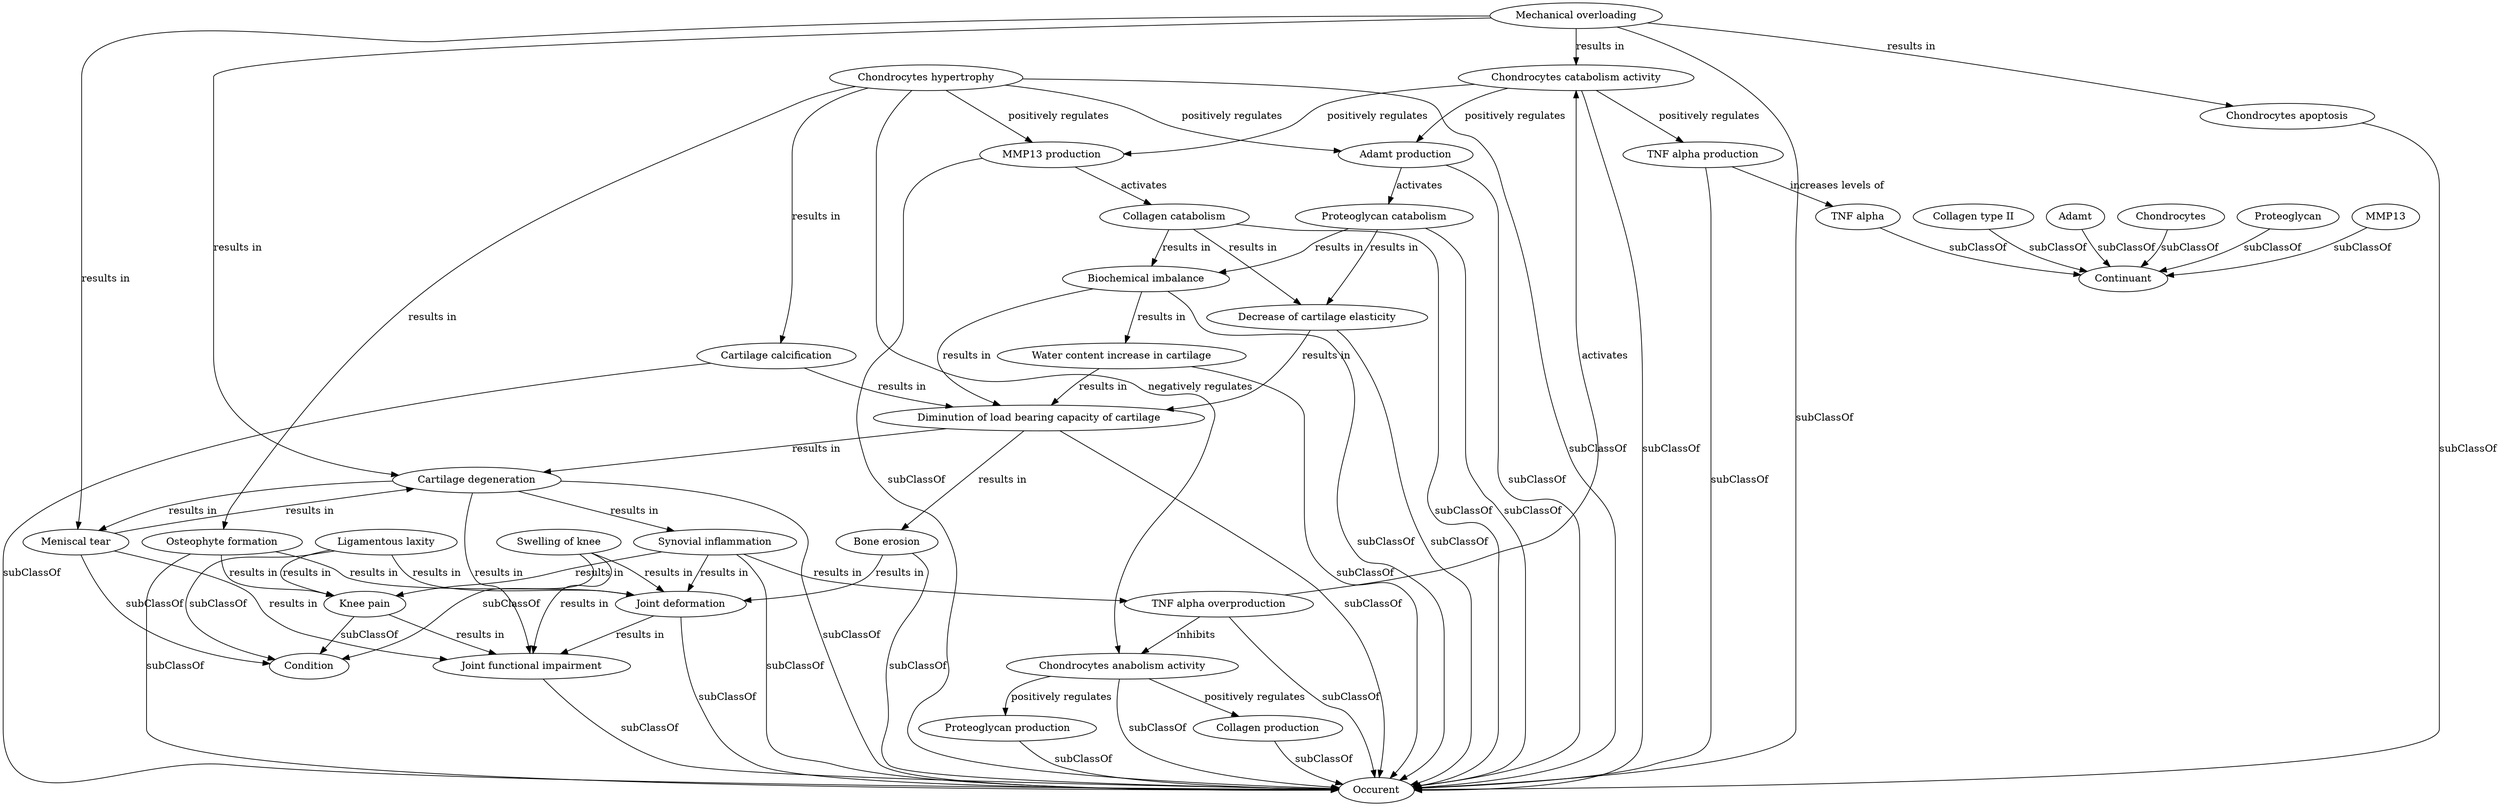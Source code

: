 digraph g {
"http://plumdeq.xyz/ontologies/hypothesis/Joint_functional_impairment" [label="Joint functional impairment"] ;
"http://plumdeq.xyz/ontologies/hypothesis/Mechanical_overloading" [label="Mechanical overloading"] ;
"http://plumdeq.xyz/ontologies/hypothesis/Bone_erosion" [label="Bone erosion"] ;
"http://plumdeq.xyz/ontologies/hypothesis/Adamt_production" [label="Adamt production"] ;
"http://plumdeq.xyz/ontologies/hypothesis/Chondrocytes_catabolism_activity" [label="Chondrocytes catabolism activity"] ;
"http://plumdeq.xyz/ontologies/hypothesis/TNF_alpha" [label="TNF alpha"] ;
"http://plumdeq.xyz/ontologies/hypothesis/Chondrocytes_hypertrophy" [label="Chondrocytes hypertrophy"] ;
"http://plumdeq.xyz/ontologies/hypothesis/Osteophyte_formation" [label="Osteophyte formation"] ;
"http://plumdeq.xyz/ontologies/hypothesis/Diminution_of_load_bearing_capacity_of_cartilage" [label="Diminution of load bearing capacity of cartilage"] ;
"http://plumdeq.xyz/ontologies/hypothesis/TNF_alpha_overproduction" [label="TNF alpha overproduction"] ;
"http://plumdeq.xyz/ontologies/hypothesis/Cartilage_calcification" [label="Cartilage calcification"] ;
"http://plumdeq.xyz/ontologies/hypothesis/Collagen_type_II" [label="Collagen type II"] ;
"http://plumdeq.xyz/ontologies/hypothesis/Collagen_production" [label="Collagen production"] ;
"http://plumdeq.xyz/ontologies/hypothesis/Continuant" [label="Continuant"] ;
"http://plumdeq.xyz/ontologies/hypothesis/Meniscal_tear" [label="Meniscal tear"] ;
"http://plumdeq.xyz/ontologies/hypothesis/Swelling_of_knee" [label="Swelling of knee"] ;
"http://plumdeq.xyz/ontologies/hypothesis/Chondrocytes_anabolism_activity" [label="Chondrocytes anabolism activity"] ;
"http://plumdeq.xyz/ontologies/hypothesis/Adamt" [label="Adamt"] ;
"http://plumdeq.xyz/ontologies/hypothesis/Chondrocytes" [label="Chondrocytes"] ;
"http://plumdeq.xyz/ontologies/hypothesis/TNF_alpha_production" [label="TNF alpha production"] ;
"http://plumdeq.xyz/ontologies/hypothesis/Water_content_increase_in_cartilage" [label="Water content increase in cartilage"] ;
"http://plumdeq.xyz/ontologies/hypothesis/Condition" [label="Condition"] ;
"http://plumdeq.xyz/ontologies/hypothesis/Proteoglycan" [label="Proteoglycan"] ;
"http://plumdeq.xyz/ontologies/hypothesis/Synovial_inflammation" [label="Synovial inflammation"] ;
"http://plumdeq.xyz/ontologies/hypothesis/MMP13" [label="MMP13"] ;
"http://plumdeq.xyz/ontologies/hypothesis/Collagen_catabolism" [label="Collagen catabolism"] ;
"http://plumdeq.xyz/ontologies/hypothesis/Joint_deformation" [label="Joint deformation"] ;
"http://plumdeq.xyz/ontologies/hypothesis/Occurent" [label="Occurent"] ;
"http://plumdeq.xyz/ontologies/hypothesis/Proteoglycan_catabolism" [label="Proteoglycan catabolism"] ;
"http://plumdeq.xyz/ontologies/hypothesis/Cartilage_degeneration" [label="Cartilage degeneration"] ;
"http://plumdeq.xyz/ontologies/hypothesis/Ligamentous_laxity" [label="Ligamentous laxity"] ;
"http://plumdeq.xyz/ontologies/hypothesis/MMP13_production" [label="MMP13 production"] ;
"http://plumdeq.xyz/ontologies/hypothesis/Biochemical_imbalance" [label="Biochemical imbalance"] ;
"http://plumdeq.xyz/ontologies/hypothesis/Decrease_of_cartilage_elasticity" [label="Decrease of cartilage elasticity"] ;
"http://plumdeq.xyz/ontologies/hypothesis/Proteoglycan_production" [label="Proteoglycan production"] ;
"http://plumdeq.xyz/ontologies/hypothesis/Knee_pain" [label="Knee pain"] ;
"http://plumdeq.xyz/ontologies/hypothesis/Chondrocytes_apoptosis" [label="Chondrocytes apoptosis"] ;
"http://plumdeq.xyz/ontologies/hypothesis/Joint_functional_impairment" -> "http://plumdeq.xyz/ontologies/hypothesis/Occurent" [label="subClassOf"] ;
"http://plumdeq.xyz/ontologies/hypothesis/Mechanical_overloading" -> "http://plumdeq.xyz/ontologies/hypothesis/Cartilage_degeneration" [label="results in"] ;
"http://plumdeq.xyz/ontologies/hypothesis/Mechanical_overloading" -> "http://plumdeq.xyz/ontologies/hypothesis/Chondrocytes_catabolism_activity" [label="results in"] ;
"http://plumdeq.xyz/ontologies/hypothesis/Mechanical_overloading" -> "http://plumdeq.xyz/ontologies/hypothesis/Meniscal_tear" [label="results in"] ;
"http://plumdeq.xyz/ontologies/hypothesis/Mechanical_overloading" -> "http://plumdeq.xyz/ontologies/hypothesis/Chondrocytes_apoptosis" [label="results in"] ;
"http://plumdeq.xyz/ontologies/hypothesis/Mechanical_overloading" -> "http://plumdeq.xyz/ontologies/hypothesis/Occurent" [label="subClassOf"] ;
"http://plumdeq.xyz/ontologies/hypothesis/Bone_erosion" -> "http://plumdeq.xyz/ontologies/hypothesis/Joint_deformation" [label="results in"] ;
"http://plumdeq.xyz/ontologies/hypothesis/Bone_erosion" -> "http://plumdeq.xyz/ontologies/hypothesis/Occurent" [label="subClassOf"] ;
"http://plumdeq.xyz/ontologies/hypothesis/Adamt_production" -> "http://plumdeq.xyz/ontologies/hypothesis/Proteoglycan_catabolism" [label="activates"] ;
"http://plumdeq.xyz/ontologies/hypothesis/Adamt_production" -> "http://plumdeq.xyz/ontologies/hypothesis/Occurent" [label="subClassOf"] ;
"http://plumdeq.xyz/ontologies/hypothesis/Chondrocytes_catabolism_activity" -> "http://plumdeq.xyz/ontologies/hypothesis/TNF_alpha_production" [label="positively regulates"] ;
"http://plumdeq.xyz/ontologies/hypothesis/Chondrocytes_catabolism_activity" -> "http://plumdeq.xyz/ontologies/hypothesis/Adamt_production" [label="positively regulates"] ;
"http://plumdeq.xyz/ontologies/hypothesis/Chondrocytes_catabolism_activity" -> "http://plumdeq.xyz/ontologies/hypothesis/MMP13_production" [label="positively regulates"] ;
"http://plumdeq.xyz/ontologies/hypothesis/Chondrocytes_catabolism_activity" -> "http://plumdeq.xyz/ontologies/hypothesis/Occurent" [label="subClassOf"] ;
"http://plumdeq.xyz/ontologies/hypothesis/TNF_alpha" -> "http://plumdeq.xyz/ontologies/hypothesis/Continuant" [label="subClassOf"] ;
"http://plumdeq.xyz/ontologies/hypothesis/Chondrocytes_hypertrophy" -> "http://plumdeq.xyz/ontologies/hypothesis/MMP13_production" [label="positively regulates"] ;
"http://plumdeq.xyz/ontologies/hypothesis/Chondrocytes_hypertrophy" -> "http://plumdeq.xyz/ontologies/hypothesis/Adamt_production" [label="positively regulates"] ;
"http://plumdeq.xyz/ontologies/hypothesis/Chondrocytes_hypertrophy" -> "http://plumdeq.xyz/ontologies/hypothesis/Occurent" [label="subClassOf"] ;
"http://plumdeq.xyz/ontologies/hypothesis/Chondrocytes_hypertrophy" -> "http://plumdeq.xyz/ontologies/hypothesis/Chondrocytes_anabolism_activity" [label="negatively regulates"] ;
"http://plumdeq.xyz/ontologies/hypothesis/Chondrocytes_hypertrophy" -> "http://plumdeq.xyz/ontologies/hypothesis/Osteophyte_formation" [label="results in"] ;
"http://plumdeq.xyz/ontologies/hypothesis/Chondrocytes_hypertrophy" -> "http://plumdeq.xyz/ontologies/hypothesis/Cartilage_calcification" [label="results in"] ;
"http://plumdeq.xyz/ontologies/hypothesis/Osteophyte_formation" -> "http://plumdeq.xyz/ontologies/hypothesis/Joint_deformation" [label="results in"] ;
"http://plumdeq.xyz/ontologies/hypothesis/Osteophyte_formation" -> "http://plumdeq.xyz/ontologies/hypothesis/Knee_pain" [label="results in"] ;
"http://plumdeq.xyz/ontologies/hypothesis/Osteophyte_formation" -> "http://plumdeq.xyz/ontologies/hypothesis/Occurent" [label="subClassOf"] ;
"http://plumdeq.xyz/ontologies/hypothesis/Diminution_of_load_bearing_capacity_of_cartilage" -> "http://plumdeq.xyz/ontologies/hypothesis/Cartilage_degeneration" [label="results in"] ;
"http://plumdeq.xyz/ontologies/hypothesis/Diminution_of_load_bearing_capacity_of_cartilage" -> "http://plumdeq.xyz/ontologies/hypothesis/Bone_erosion" [label="results in"] ;
"http://plumdeq.xyz/ontologies/hypothesis/Diminution_of_load_bearing_capacity_of_cartilage" -> "http://plumdeq.xyz/ontologies/hypothesis/Occurent" [label="subClassOf"] ;
"http://plumdeq.xyz/ontologies/hypothesis/TNF_alpha_overproduction" -> "http://plumdeq.xyz/ontologies/hypothesis/Chondrocytes_anabolism_activity" [label="inhibits"] ;
"http://plumdeq.xyz/ontologies/hypothesis/TNF_alpha_overproduction" -> "http://plumdeq.xyz/ontologies/hypothesis/Chondrocytes_catabolism_activity" [label="activates"] ;
"http://plumdeq.xyz/ontologies/hypothesis/TNF_alpha_overproduction" -> "http://plumdeq.xyz/ontologies/hypothesis/Occurent" [label="subClassOf"] ;
"http://plumdeq.xyz/ontologies/hypothesis/Cartilage_calcification" -> "http://plumdeq.xyz/ontologies/hypothesis/Diminution_of_load_bearing_capacity_of_cartilage" [label="results in"] ;
"http://plumdeq.xyz/ontologies/hypothesis/Cartilage_calcification" -> "http://plumdeq.xyz/ontologies/hypothesis/Occurent" [label="subClassOf"] ;
"http://plumdeq.xyz/ontologies/hypothesis/Collagen_type_II" -> "http://plumdeq.xyz/ontologies/hypothesis/Continuant" [label="subClassOf"] ;
"http://plumdeq.xyz/ontologies/hypothesis/Collagen_production" -> "http://plumdeq.xyz/ontologies/hypothesis/Occurent" [label="subClassOf"] ;
"http://plumdeq.xyz/ontologies/hypothesis/Meniscal_tear" -> "http://plumdeq.xyz/ontologies/hypothesis/Cartilage_degeneration" [label="results in"] ;
"http://plumdeq.xyz/ontologies/hypothesis/Meniscal_tear" -> "http://plumdeq.xyz/ontologies/hypothesis/Joint_functional_impairment" [label="results in"] ;
"http://plumdeq.xyz/ontologies/hypothesis/Meniscal_tear" -> "http://plumdeq.xyz/ontologies/hypothesis/Condition" [label="subClassOf"] ;
"http://plumdeq.xyz/ontologies/hypothesis/Swelling_of_knee" -> "http://plumdeq.xyz/ontologies/hypothesis/Joint_deformation" [label="results in"] ;
"http://plumdeq.xyz/ontologies/hypothesis/Swelling_of_knee" -> "http://plumdeq.xyz/ontologies/hypothesis/Joint_functional_impairment" [label="results in"] ;
"http://plumdeq.xyz/ontologies/hypothesis/Swelling_of_knee" -> "http://plumdeq.xyz/ontologies/hypothesis/Condition" [label="subClassOf"] ;
"http://plumdeq.xyz/ontologies/hypothesis/Chondrocytes_anabolism_activity" -> "http://plumdeq.xyz/ontologies/hypothesis/Collagen_production" [label="positively regulates"] ;
"http://plumdeq.xyz/ontologies/hypothesis/Chondrocytes_anabolism_activity" -> "http://plumdeq.xyz/ontologies/hypothesis/Proteoglycan_production" [label="positively regulates"] ;
"http://plumdeq.xyz/ontologies/hypothesis/Chondrocytes_anabolism_activity" -> "http://plumdeq.xyz/ontologies/hypothesis/Occurent" [label="subClassOf"] ;
"http://plumdeq.xyz/ontologies/hypothesis/Adamt" -> "http://plumdeq.xyz/ontologies/hypothesis/Continuant" [label="subClassOf"] ;
"http://plumdeq.xyz/ontologies/hypothesis/Chondrocytes" -> "http://plumdeq.xyz/ontologies/hypothesis/Continuant" [label="subClassOf"] ;
"http://plumdeq.xyz/ontologies/hypothesis/TNF_alpha_production" -> "http://plumdeq.xyz/ontologies/hypothesis/TNF_alpha" [label="increases levels of"] ;
"http://plumdeq.xyz/ontologies/hypothesis/TNF_alpha_production" -> "http://plumdeq.xyz/ontologies/hypothesis/Occurent" [label="subClassOf"] ;
"http://plumdeq.xyz/ontologies/hypothesis/Water_content_increase_in_cartilage" -> "http://plumdeq.xyz/ontologies/hypothesis/Diminution_of_load_bearing_capacity_of_cartilage" [label="results in"] ;
"http://plumdeq.xyz/ontologies/hypothesis/Water_content_increase_in_cartilage" -> "http://plumdeq.xyz/ontologies/hypothesis/Occurent" [label="subClassOf"] ;
"http://plumdeq.xyz/ontologies/hypothesis/Proteoglycan" -> "http://plumdeq.xyz/ontologies/hypothesis/Continuant" [label="subClassOf"] ;
"http://plumdeq.xyz/ontologies/hypothesis/Synovial_inflammation" -> "http://plumdeq.xyz/ontologies/hypothesis/Joint_deformation" [label="results in"] ;
"http://plumdeq.xyz/ontologies/hypothesis/Synovial_inflammation" -> "http://plumdeq.xyz/ontologies/hypothesis/TNF_alpha_overproduction" [label="results in"] ;
"http://plumdeq.xyz/ontologies/hypothesis/Synovial_inflammation" -> "http://plumdeq.xyz/ontologies/hypothesis/Knee_pain" [label="results in"] ;
"http://plumdeq.xyz/ontologies/hypothesis/Synovial_inflammation" -> "http://plumdeq.xyz/ontologies/hypothesis/Occurent" [label="subClassOf"] ;
"http://plumdeq.xyz/ontologies/hypothesis/MMP13" -> "http://plumdeq.xyz/ontologies/hypothesis/Continuant" [label="subClassOf"] ;
"http://plumdeq.xyz/ontologies/hypothesis/Collagen_catabolism" -> "http://plumdeq.xyz/ontologies/hypothesis/Biochemical_imbalance" [label="results in"] ;
"http://plumdeq.xyz/ontologies/hypothesis/Collagen_catabolism" -> "http://plumdeq.xyz/ontologies/hypothesis/Decrease_of_cartilage_elasticity" [label="results in"] ;
"http://plumdeq.xyz/ontologies/hypothesis/Collagen_catabolism" -> "http://plumdeq.xyz/ontologies/hypothesis/Occurent" [label="subClassOf"] ;
"http://plumdeq.xyz/ontologies/hypothesis/Joint_deformation" -> "http://plumdeq.xyz/ontologies/hypothesis/Joint_functional_impairment" [label="results in"] ;
"http://plumdeq.xyz/ontologies/hypothesis/Joint_deformation" -> "http://plumdeq.xyz/ontologies/hypothesis/Occurent" [label="subClassOf"] ;
"http://plumdeq.xyz/ontologies/hypothesis/Proteoglycan_catabolism" -> "http://plumdeq.xyz/ontologies/hypothesis/Biochemical_imbalance" [label="results in"] ;
"http://plumdeq.xyz/ontologies/hypothesis/Proteoglycan_catabolism" -> "http://plumdeq.xyz/ontologies/hypothesis/Decrease_of_cartilage_elasticity" [label="results in"] ;
"http://plumdeq.xyz/ontologies/hypothesis/Proteoglycan_catabolism" -> "http://plumdeq.xyz/ontologies/hypothesis/Occurent" [label="subClassOf"] ;
"http://plumdeq.xyz/ontologies/hypothesis/Cartilage_degeneration" -> "http://plumdeq.xyz/ontologies/hypothesis/Joint_functional_impairment" [label="results in"] ;
"http://plumdeq.xyz/ontologies/hypothesis/Cartilage_degeneration" -> "http://plumdeq.xyz/ontologies/hypothesis/Synovial_inflammation" [label="results in"] ;
"http://plumdeq.xyz/ontologies/hypothesis/Cartilage_degeneration" -> "http://plumdeq.xyz/ontologies/hypothesis/Meniscal_tear" [label="results in"] ;
"http://plumdeq.xyz/ontologies/hypothesis/Cartilage_degeneration" -> "http://plumdeq.xyz/ontologies/hypothesis/Occurent" [label="subClassOf"] ;
"http://plumdeq.xyz/ontologies/hypothesis/Ligamentous_laxity" -> "http://plumdeq.xyz/ontologies/hypothesis/Joint_deformation" [label="results in"] ;
"http://plumdeq.xyz/ontologies/hypothesis/Ligamentous_laxity" -> "http://plumdeq.xyz/ontologies/hypothesis/Knee_pain" [label="results in"] ;
"http://plumdeq.xyz/ontologies/hypothesis/Ligamentous_laxity" -> "http://plumdeq.xyz/ontologies/hypothesis/Condition" [label="subClassOf"] ;
"http://plumdeq.xyz/ontologies/hypothesis/MMP13_production" -> "http://plumdeq.xyz/ontologies/hypothesis/Collagen_catabolism" [label="activates"] ;
"http://plumdeq.xyz/ontologies/hypothesis/MMP13_production" -> "http://plumdeq.xyz/ontologies/hypothesis/Occurent" [label="subClassOf"] ;
"http://plumdeq.xyz/ontologies/hypothesis/Biochemical_imbalance" -> "http://plumdeq.xyz/ontologies/hypothesis/Water_content_increase_in_cartilage" [label="results in"] ;
"http://plumdeq.xyz/ontologies/hypothesis/Biochemical_imbalance" -> "http://plumdeq.xyz/ontologies/hypothesis/Diminution_of_load_bearing_capacity_of_cartilage" [label="results in"] ;
"http://plumdeq.xyz/ontologies/hypothesis/Biochemical_imbalance" -> "http://plumdeq.xyz/ontologies/hypothesis/Occurent" [label="subClassOf"] ;
"http://plumdeq.xyz/ontologies/hypothesis/Decrease_of_cartilage_elasticity" -> "http://plumdeq.xyz/ontologies/hypothesis/Diminution_of_load_bearing_capacity_of_cartilage" [label="results in"] ;
"http://plumdeq.xyz/ontologies/hypothesis/Decrease_of_cartilage_elasticity" -> "http://plumdeq.xyz/ontologies/hypothesis/Occurent" [label="subClassOf"] ;
"http://plumdeq.xyz/ontologies/hypothesis/Proteoglycan_production" -> "http://plumdeq.xyz/ontologies/hypothesis/Occurent" [label="subClassOf"] ;
"http://plumdeq.xyz/ontologies/hypothesis/Knee_pain" -> "http://plumdeq.xyz/ontologies/hypothesis/Joint_functional_impairment" [label="results in"] ;
"http://plumdeq.xyz/ontologies/hypothesis/Knee_pain" -> "http://plumdeq.xyz/ontologies/hypothesis/Condition" [label="subClassOf"] ;
"http://plumdeq.xyz/ontologies/hypothesis/Chondrocytes_apoptosis" -> "http://plumdeq.xyz/ontologies/hypothesis/Occurent" [label="subClassOf"] ;
}
